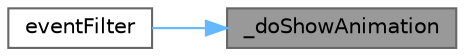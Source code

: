 digraph "_doShowAnimation"
{
 // LATEX_PDF_SIZE
  bgcolor="transparent";
  edge [fontname=Helvetica,fontsize=10,labelfontname=Helvetica,labelfontsize=10];
  node [fontname=Helvetica,fontsize=10,shape=box,height=0.2,width=0.4];
  rankdir="RL";
  Node1 [id="Node000001",label="_doShowAnimation",height=0.2,width=0.4,color="gray40", fillcolor="grey60", style="filled", fontcolor="black",tooltip="执行显示动画"];
  Node1 -> Node2 [id="edge1_Node000001_Node000002",dir="back",color="steelblue1",style="solid",tooltip=" "];
  Node2 [id="Node000002",label="eventFilter",height=0.2,width=0.4,color="grey40", fillcolor="white", style="filled",URL="$class_ela_tool_tip_private.html#a7eb87a6d4464680c455d278d1d32eba6",tooltip="事件过滤器"];
}

